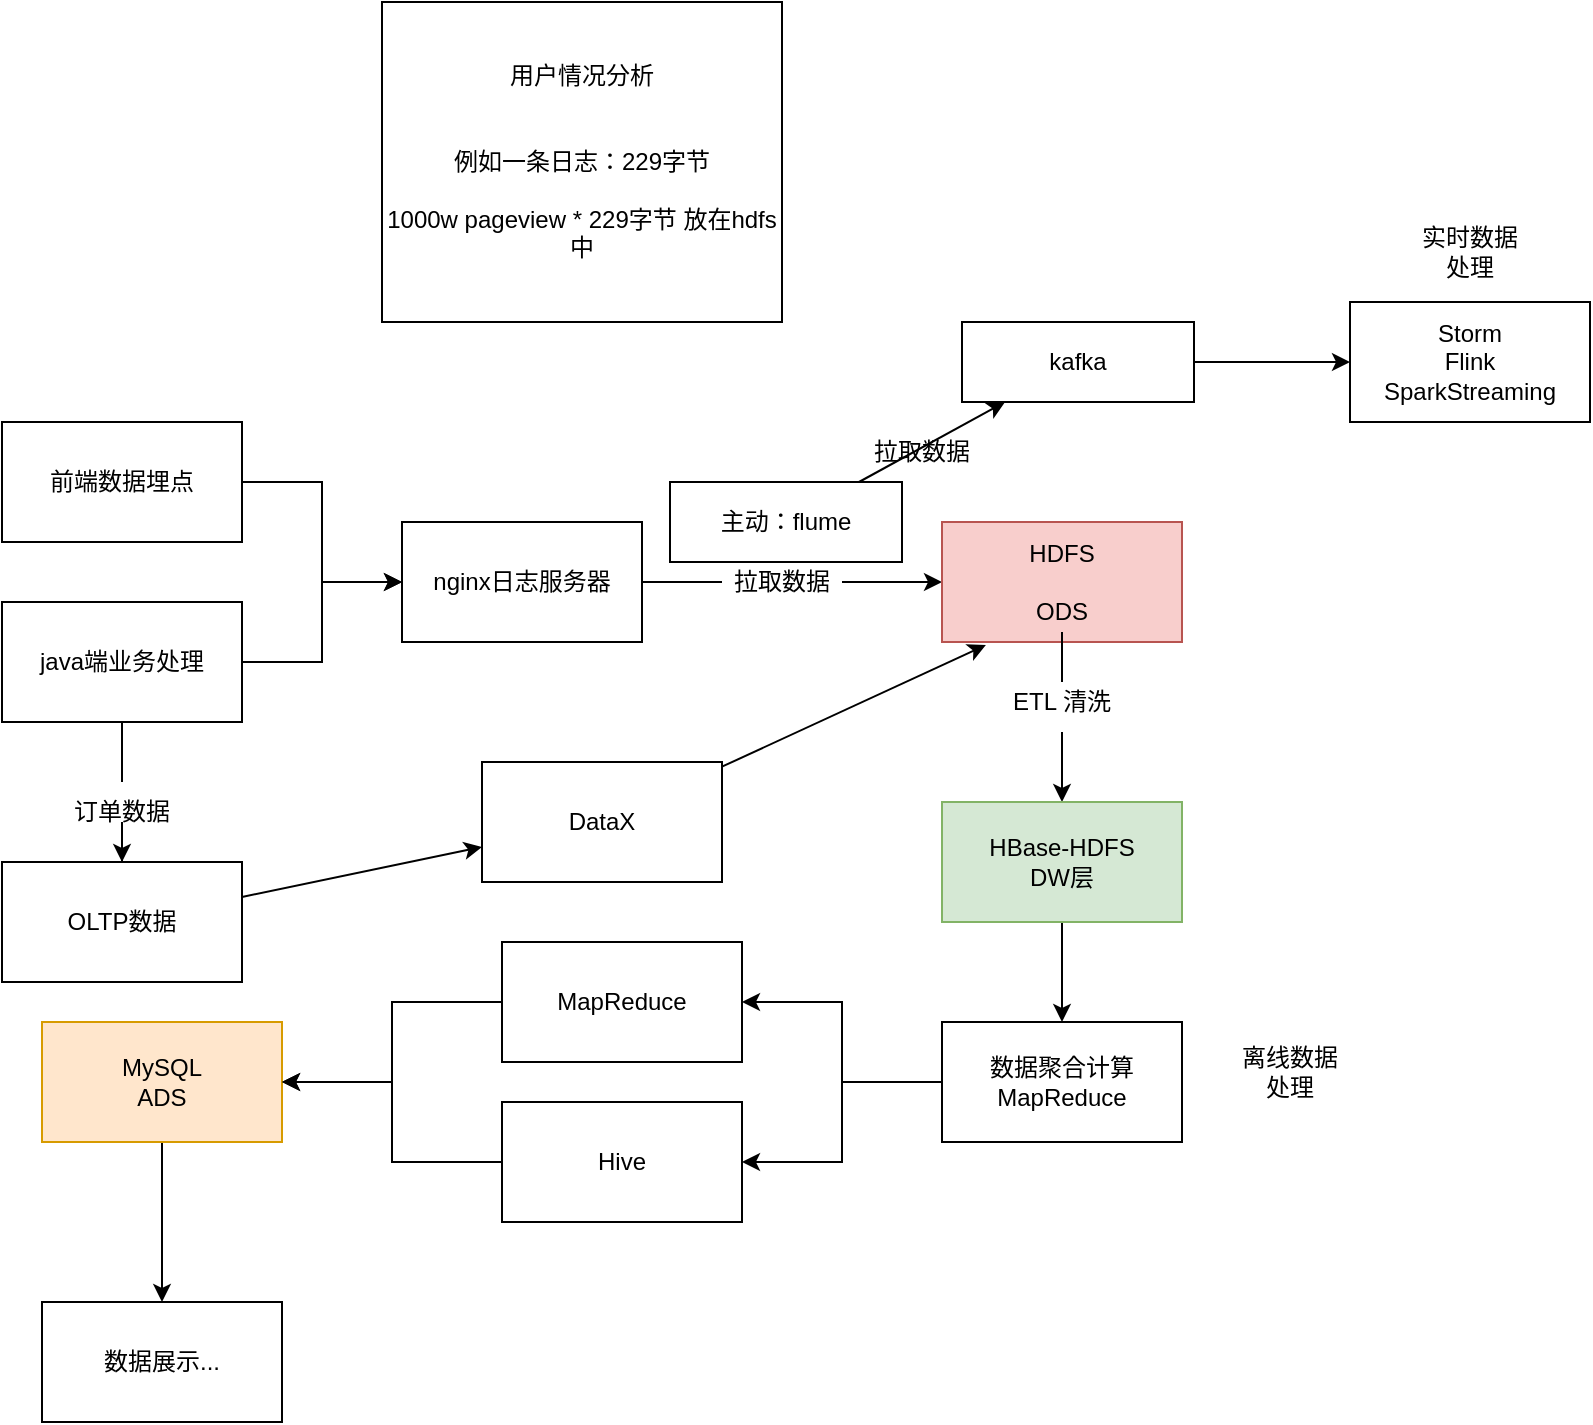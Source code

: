 <mxfile version="17.1.1" type="github">
  <diagram id="OdimADcS7VeNyrV7x7Kn" name="Page-1">
    <mxGraphModel dx="782" dy="1683" grid="1" gridSize="10" guides="1" tooltips="1" connect="1" arrows="1" fold="1" page="1" pageScale="1" pageWidth="827" pageHeight="1169" math="0" shadow="0">
      <root>
        <mxCell id="0" />
        <mxCell id="1" parent="0" />
        <mxCell id="LDjSrmN3v6cIMVcZkSbh-3" style="edgeStyle=orthogonalEdgeStyle;rounded=0;orthogonalLoop=1;jettySize=auto;html=1;entryX=0;entryY=0.5;entryDx=0;entryDy=0;" edge="1" parent="1" source="LDjSrmN3v6cIMVcZkSbh-1" target="LDjSrmN3v6cIMVcZkSbh-4">
          <mxGeometry relative="1" as="geometry">
            <mxPoint x="231" y="230" as="targetPoint" />
          </mxGeometry>
        </mxCell>
        <mxCell id="LDjSrmN3v6cIMVcZkSbh-1" value="前端数据埋点" style="rounded=0;whiteSpace=wrap;html=1;" vertex="1" parent="1">
          <mxGeometry x="31" y="170" width="120" height="60" as="geometry" />
        </mxCell>
        <mxCell id="LDjSrmN3v6cIMVcZkSbh-5" style="edgeStyle=orthogonalEdgeStyle;rounded=0;orthogonalLoop=1;jettySize=auto;html=1;entryX=0;entryY=0.5;entryDx=0;entryDy=0;" edge="1" parent="1" source="LDjSrmN3v6cIMVcZkSbh-2" target="LDjSrmN3v6cIMVcZkSbh-4">
          <mxGeometry relative="1" as="geometry" />
        </mxCell>
        <mxCell id="LDjSrmN3v6cIMVcZkSbh-25" style="edgeStyle=orthogonalEdgeStyle;rounded=0;orthogonalLoop=1;jettySize=auto;html=1;entryX=0.5;entryY=0;entryDx=0;entryDy=0;startArrow=none;" edge="1" parent="1" source="LDjSrmN3v6cIMVcZkSbh-30" target="LDjSrmN3v6cIMVcZkSbh-24">
          <mxGeometry relative="1" as="geometry" />
        </mxCell>
        <mxCell id="LDjSrmN3v6cIMVcZkSbh-2" value="java端业务处理" style="rounded=0;whiteSpace=wrap;html=1;" vertex="1" parent="1">
          <mxGeometry x="31" y="260" width="120" height="60" as="geometry" />
        </mxCell>
        <mxCell id="LDjSrmN3v6cIMVcZkSbh-8" style="edgeStyle=orthogonalEdgeStyle;rounded=0;orthogonalLoop=1;jettySize=auto;html=1;startArrow=none;" edge="1" parent="1" source="LDjSrmN3v6cIMVcZkSbh-32" target="LDjSrmN3v6cIMVcZkSbh-6">
          <mxGeometry relative="1" as="geometry" />
        </mxCell>
        <mxCell id="LDjSrmN3v6cIMVcZkSbh-4" value="nginx日志服务器" style="rounded=0;whiteSpace=wrap;html=1;" vertex="1" parent="1">
          <mxGeometry x="231" y="220" width="120" height="60" as="geometry" />
        </mxCell>
        <mxCell id="LDjSrmN3v6cIMVcZkSbh-11" style="edgeStyle=orthogonalEdgeStyle;rounded=0;orthogonalLoop=1;jettySize=auto;html=1;exitX=0.5;exitY=1;exitDx=0;exitDy=0;startArrow=none;" edge="1" parent="1" source="LDjSrmN3v6cIMVcZkSbh-13">
          <mxGeometry relative="1" as="geometry">
            <mxPoint x="561" y="360" as="targetPoint" />
          </mxGeometry>
        </mxCell>
        <mxCell id="LDjSrmN3v6cIMVcZkSbh-6" value="HDFS&lt;br&gt;&lt;br&gt;ODS" style="rounded=0;whiteSpace=wrap;html=1;fillColor=#f8cecc;strokeColor=#b85450;" vertex="1" parent="1">
          <mxGeometry x="501" y="220" width="120" height="60" as="geometry" />
        </mxCell>
        <mxCell id="LDjSrmN3v6cIMVcZkSbh-7" value="用户情况分析&lt;br&gt;&lt;br&gt;&lt;br&gt;例如一条日志：229字节&lt;br&gt;&lt;br&gt;1000w pageview * 229字节 放在hdfs中" style="rounded=0;whiteSpace=wrap;html=1;" vertex="1" parent="1">
          <mxGeometry x="221" y="-40" width="200" height="160" as="geometry" />
        </mxCell>
        <mxCell id="LDjSrmN3v6cIMVcZkSbh-33" style="edgeStyle=none;rounded=0;orthogonalLoop=1;jettySize=auto;html=1;" edge="1" parent="1" source="LDjSrmN3v6cIMVcZkSbh-9" target="LDjSrmN3v6cIMVcZkSbh-10">
          <mxGeometry relative="1" as="geometry" />
        </mxCell>
        <mxCell id="LDjSrmN3v6cIMVcZkSbh-9" value="主动：flume" style="rounded=0;whiteSpace=wrap;html=1;" vertex="1" parent="1">
          <mxGeometry x="365" y="200" width="116" height="40" as="geometry" />
        </mxCell>
        <mxCell id="LDjSrmN3v6cIMVcZkSbh-37" value="" style="edgeStyle=none;rounded=0;orthogonalLoop=1;jettySize=auto;html=1;" edge="1" parent="1" source="LDjSrmN3v6cIMVcZkSbh-10" target="LDjSrmN3v6cIMVcZkSbh-36">
          <mxGeometry relative="1" as="geometry" />
        </mxCell>
        <mxCell id="LDjSrmN3v6cIMVcZkSbh-10" value="kafka" style="rounded=0;whiteSpace=wrap;html=1;" vertex="1" parent="1">
          <mxGeometry x="511" y="120" width="116" height="40" as="geometry" />
        </mxCell>
        <mxCell id="LDjSrmN3v6cIMVcZkSbh-15" style="edgeStyle=orthogonalEdgeStyle;rounded=0;orthogonalLoop=1;jettySize=auto;html=1;" edge="1" parent="1" source="LDjSrmN3v6cIMVcZkSbh-12">
          <mxGeometry relative="1" as="geometry">
            <mxPoint x="561" y="470" as="targetPoint" />
          </mxGeometry>
        </mxCell>
        <mxCell id="LDjSrmN3v6cIMVcZkSbh-12" value="HBase-HDFS&lt;br&gt;DW层" style="rounded=0;whiteSpace=wrap;html=1;fillColor=#d5e8d4;strokeColor=#82b366;" vertex="1" parent="1">
          <mxGeometry x="501" y="360" width="120" height="60" as="geometry" />
        </mxCell>
        <mxCell id="LDjSrmN3v6cIMVcZkSbh-13" value="ETL 清洗" style="text;html=1;strokeColor=none;fillColor=none;align=center;verticalAlign=middle;whiteSpace=wrap;rounded=0;" vertex="1" parent="1">
          <mxGeometry x="531" y="295" width="60" height="30" as="geometry" />
        </mxCell>
        <mxCell id="LDjSrmN3v6cIMVcZkSbh-14" value="" style="edgeStyle=orthogonalEdgeStyle;rounded=0;orthogonalLoop=1;jettySize=auto;html=1;exitX=0.5;exitY=1;exitDx=0;exitDy=0;endArrow=none;" edge="1" parent="1" source="LDjSrmN3v6cIMVcZkSbh-6" target="LDjSrmN3v6cIMVcZkSbh-13">
          <mxGeometry relative="1" as="geometry">
            <mxPoint x="561" y="360" as="targetPoint" />
            <mxPoint x="561" y="280" as="sourcePoint" />
          </mxGeometry>
        </mxCell>
        <mxCell id="LDjSrmN3v6cIMVcZkSbh-18" value="" style="edgeStyle=orthogonalEdgeStyle;rounded=0;orthogonalLoop=1;jettySize=auto;html=1;entryX=1;entryY=0.5;entryDx=0;entryDy=0;" edge="1" parent="1" source="LDjSrmN3v6cIMVcZkSbh-16" target="LDjSrmN3v6cIMVcZkSbh-19">
          <mxGeometry relative="1" as="geometry" />
        </mxCell>
        <mxCell id="LDjSrmN3v6cIMVcZkSbh-22" style="edgeStyle=orthogonalEdgeStyle;rounded=0;orthogonalLoop=1;jettySize=auto;html=1;entryX=1;entryY=0.5;entryDx=0;entryDy=0;" edge="1" parent="1" source="LDjSrmN3v6cIMVcZkSbh-16" target="LDjSrmN3v6cIMVcZkSbh-21">
          <mxGeometry relative="1" as="geometry" />
        </mxCell>
        <mxCell id="LDjSrmN3v6cIMVcZkSbh-16" value="数据聚合计算&lt;br&gt;MapReduce" style="rounded=0;whiteSpace=wrap;html=1;" vertex="1" parent="1">
          <mxGeometry x="501" y="470" width="120" height="60" as="geometry" />
        </mxCell>
        <mxCell id="LDjSrmN3v6cIMVcZkSbh-44" value="" style="edgeStyle=none;rounded=0;orthogonalLoop=1;jettySize=auto;html=1;" edge="1" parent="1" source="LDjSrmN3v6cIMVcZkSbh-17" target="LDjSrmN3v6cIMVcZkSbh-43">
          <mxGeometry relative="1" as="geometry" />
        </mxCell>
        <mxCell id="LDjSrmN3v6cIMVcZkSbh-17" value="MySQL&lt;br&gt;ADS" style="whiteSpace=wrap;html=1;rounded=0;fillColor=#ffe6cc;strokeColor=#d79b00;" vertex="1" parent="1">
          <mxGeometry x="51" y="470" width="120" height="60" as="geometry" />
        </mxCell>
        <mxCell id="LDjSrmN3v6cIMVcZkSbh-20" style="edgeStyle=orthogonalEdgeStyle;rounded=0;orthogonalLoop=1;jettySize=auto;html=1;entryX=1;entryY=0.5;entryDx=0;entryDy=0;" edge="1" parent="1" source="LDjSrmN3v6cIMVcZkSbh-19" target="LDjSrmN3v6cIMVcZkSbh-17">
          <mxGeometry relative="1" as="geometry" />
        </mxCell>
        <mxCell id="LDjSrmN3v6cIMVcZkSbh-19" value="MapReduce" style="rounded=0;whiteSpace=wrap;html=1;" vertex="1" parent="1">
          <mxGeometry x="281" y="430" width="120" height="60" as="geometry" />
        </mxCell>
        <mxCell id="LDjSrmN3v6cIMVcZkSbh-23" style="edgeStyle=orthogonalEdgeStyle;rounded=0;orthogonalLoop=1;jettySize=auto;html=1;entryX=1;entryY=0.5;entryDx=0;entryDy=0;" edge="1" parent="1" source="LDjSrmN3v6cIMVcZkSbh-21" target="LDjSrmN3v6cIMVcZkSbh-17">
          <mxGeometry relative="1" as="geometry" />
        </mxCell>
        <mxCell id="LDjSrmN3v6cIMVcZkSbh-21" value="Hive" style="rounded=0;whiteSpace=wrap;html=1;" vertex="1" parent="1">
          <mxGeometry x="281" y="510" width="120" height="60" as="geometry" />
        </mxCell>
        <mxCell id="LDjSrmN3v6cIMVcZkSbh-28" value="" style="rounded=0;orthogonalLoop=1;jettySize=auto;html=1;" edge="1" parent="1" source="LDjSrmN3v6cIMVcZkSbh-24" target="LDjSrmN3v6cIMVcZkSbh-27">
          <mxGeometry relative="1" as="geometry" />
        </mxCell>
        <mxCell id="LDjSrmN3v6cIMVcZkSbh-24" value="OLTP数据" style="rounded=0;whiteSpace=wrap;html=1;" vertex="1" parent="1">
          <mxGeometry x="31" y="390" width="120" height="60" as="geometry" />
        </mxCell>
        <mxCell id="LDjSrmN3v6cIMVcZkSbh-29" style="rounded=0;orthogonalLoop=1;jettySize=auto;html=1;entryX=0.183;entryY=1.025;entryDx=0;entryDy=0;entryPerimeter=0;" edge="1" parent="1" source="LDjSrmN3v6cIMVcZkSbh-27" target="LDjSrmN3v6cIMVcZkSbh-6">
          <mxGeometry relative="1" as="geometry" />
        </mxCell>
        <mxCell id="LDjSrmN3v6cIMVcZkSbh-27" value="DataX" style="whiteSpace=wrap;html=1;rounded=0;" vertex="1" parent="1">
          <mxGeometry x="271" y="340" width="120" height="60" as="geometry" />
        </mxCell>
        <mxCell id="LDjSrmN3v6cIMVcZkSbh-30" value="订单数据" style="text;html=1;strokeColor=none;fillColor=none;align=center;verticalAlign=middle;whiteSpace=wrap;rounded=0;" vertex="1" parent="1">
          <mxGeometry x="61" y="350" width="60" height="30" as="geometry" />
        </mxCell>
        <mxCell id="LDjSrmN3v6cIMVcZkSbh-31" value="" style="edgeStyle=orthogonalEdgeStyle;rounded=0;orthogonalLoop=1;jettySize=auto;html=1;entryX=0.5;entryY=0;entryDx=0;entryDy=0;endArrow=none;" edge="1" parent="1" source="LDjSrmN3v6cIMVcZkSbh-2" target="LDjSrmN3v6cIMVcZkSbh-30">
          <mxGeometry relative="1" as="geometry">
            <mxPoint x="91" y="320" as="sourcePoint" />
            <mxPoint x="91" y="370" as="targetPoint" />
          </mxGeometry>
        </mxCell>
        <mxCell id="LDjSrmN3v6cIMVcZkSbh-32" value="拉取数据" style="text;html=1;strokeColor=none;fillColor=none;align=center;verticalAlign=middle;whiteSpace=wrap;rounded=0;" vertex="1" parent="1">
          <mxGeometry x="391" y="235" width="60" height="30" as="geometry" />
        </mxCell>
        <mxCell id="LDjSrmN3v6cIMVcZkSbh-34" value="" style="edgeStyle=orthogonalEdgeStyle;rounded=0;orthogonalLoop=1;jettySize=auto;html=1;endArrow=none;" edge="1" parent="1" source="LDjSrmN3v6cIMVcZkSbh-4" target="LDjSrmN3v6cIMVcZkSbh-32">
          <mxGeometry relative="1" as="geometry">
            <mxPoint x="351" y="250" as="sourcePoint" />
            <mxPoint x="501" y="250" as="targetPoint" />
          </mxGeometry>
        </mxCell>
        <mxCell id="LDjSrmN3v6cIMVcZkSbh-35" value="拉取数据" style="text;html=1;strokeColor=none;fillColor=none;align=center;verticalAlign=middle;whiteSpace=wrap;rounded=0;" vertex="1" parent="1">
          <mxGeometry x="461" y="170" width="60" height="30" as="geometry" />
        </mxCell>
        <mxCell id="LDjSrmN3v6cIMVcZkSbh-36" value="Storm&lt;br&gt;Flink&lt;br&gt;SparkStreaming" style="whiteSpace=wrap;html=1;rounded=0;" vertex="1" parent="1">
          <mxGeometry x="705" y="110" width="120" height="60" as="geometry" />
        </mxCell>
        <mxCell id="LDjSrmN3v6cIMVcZkSbh-38" value="实时数据处理" style="text;html=1;strokeColor=none;fillColor=none;align=center;verticalAlign=middle;whiteSpace=wrap;rounded=0;" vertex="1" parent="1">
          <mxGeometry x="735" y="70" width="60" height="30" as="geometry" />
        </mxCell>
        <mxCell id="LDjSrmN3v6cIMVcZkSbh-39" value="离线数据处理" style="text;html=1;strokeColor=none;fillColor=none;align=center;verticalAlign=middle;whiteSpace=wrap;rounded=0;" vertex="1" parent="1">
          <mxGeometry x="645" y="480" width="60" height="30" as="geometry" />
        </mxCell>
        <mxCell id="LDjSrmN3v6cIMVcZkSbh-42" style="edgeStyle=none;rounded=0;orthogonalLoop=1;jettySize=auto;html=1;exitX=0.5;exitY=1;exitDx=0;exitDy=0;" edge="1" parent="1" source="LDjSrmN3v6cIMVcZkSbh-30" target="LDjSrmN3v6cIMVcZkSbh-30">
          <mxGeometry relative="1" as="geometry" />
        </mxCell>
        <mxCell id="LDjSrmN3v6cIMVcZkSbh-43" value="数据展示..." style="whiteSpace=wrap;html=1;rounded=0;" vertex="1" parent="1">
          <mxGeometry x="51" y="610" width="120" height="60" as="geometry" />
        </mxCell>
      </root>
    </mxGraphModel>
  </diagram>
</mxfile>
